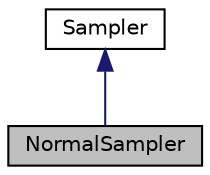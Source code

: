 digraph "NormalSampler"
{
 // INTERACTIVE_SVG=YES
  bgcolor="transparent";
  edge [fontname="Helvetica",fontsize="10",labelfontname="Helvetica",labelfontsize="10"];
  node [fontname="Helvetica",fontsize="10",shape=record];
  Node0 [label="NormalSampler",height=0.2,width=0.4,color="black", fillcolor="grey75", style="filled", fontcolor="black"];
  Node1 -> Node0 [dir="back",color="midnightblue",fontsize="10",style="solid",fontname="Helvetica"];
  Node1 [label="Sampler",height=0.2,width=0.4,color="black",URL="$dc/d39/classumontreal_1_1ssj_1_1networks_1_1Sampler.html",tooltip="Subclasses of Sampler generates random samples for the length of an edge of a graph: the length repre..."];
}
